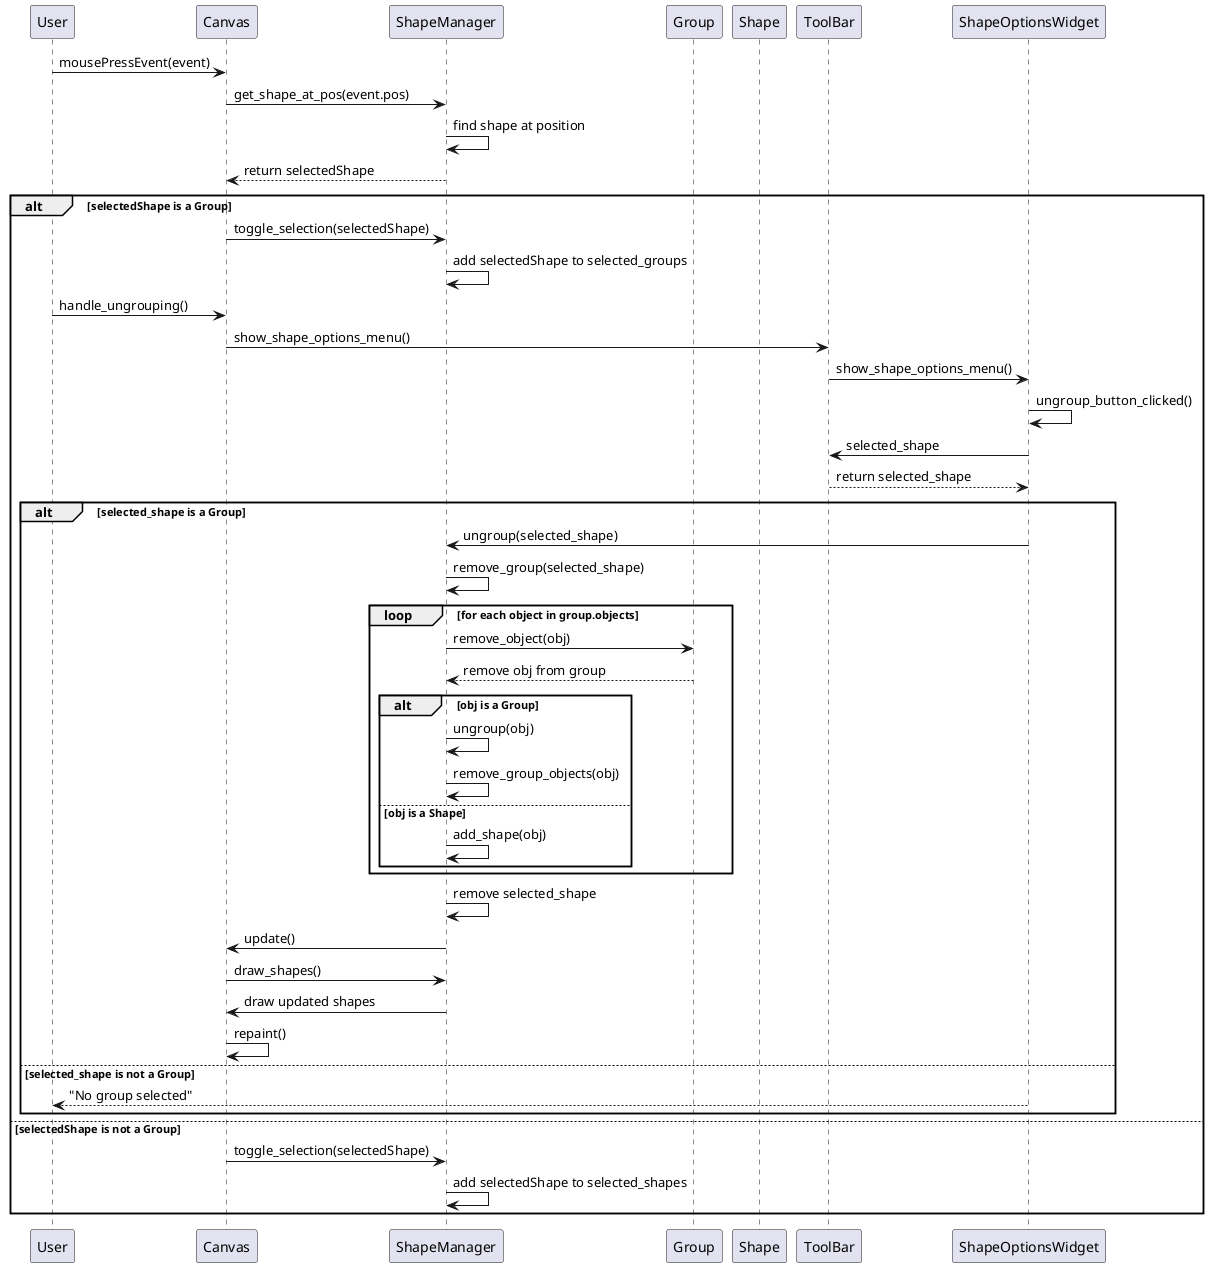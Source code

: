 @startuml
participant User
participant Canvas
participant ShapeManager
participant Group
participant Shape

User -> Canvas : mousePressEvent(event)
Canvas -> ShapeManager : get_shape_at_pos(event.pos)
ShapeManager -> ShapeManager : find shape at position
ShapeManager --> Canvas : return selectedShape

alt selectedShape is a Group
    Canvas -> ShapeManager : toggle_selection(selectedShape)
    ShapeManager -> ShapeManager : add selectedShape to selected_groups

    User -> Canvas : handle_ungrouping()
    Canvas -> ToolBar : show_shape_options_menu()
    ToolBar -> ShapeOptionsWidget : show_shape_options_menu()
    ShapeOptionsWidget -> ShapeOptionsWidget : ungroup_button_clicked()
    ShapeOptionsWidget -> ToolBar : selected_shape
    ToolBar --> ShapeOptionsWidget : return selected_shape
    alt selected_shape is a Group
        ShapeOptionsWidget -> ShapeManager : ungroup(selected_shape)
        ShapeManager -> ShapeManager : remove_group(selected_shape)
        loop for each object in group.objects
            ShapeManager -> Group : remove_object(obj)
            Group --> ShapeManager : remove obj from group
            alt obj is a Group
                ShapeManager -> ShapeManager : ungroup(obj)
                ShapeManager -> ShapeManager : remove_group_objects(obj)
            else obj is a Shape
                ShapeManager -> ShapeManager : add_shape(obj)
            end
        end
        ShapeManager -> ShapeManager : remove selected_shape
        ShapeManager -> Canvas : update()
        Canvas -> ShapeManager : draw_shapes()
        ShapeManager -> Canvas : draw updated shapes
        Canvas -> Canvas : repaint()
    else selected_shape is not a Group
        ShapeOptionsWidget --> User : "No group selected"
    end
else selectedShape is not a Group
    Canvas -> ShapeManager : toggle_selection(selectedShape)
    ShapeManager -> ShapeManager : add selectedShape to selected_shapes
end

@enduml